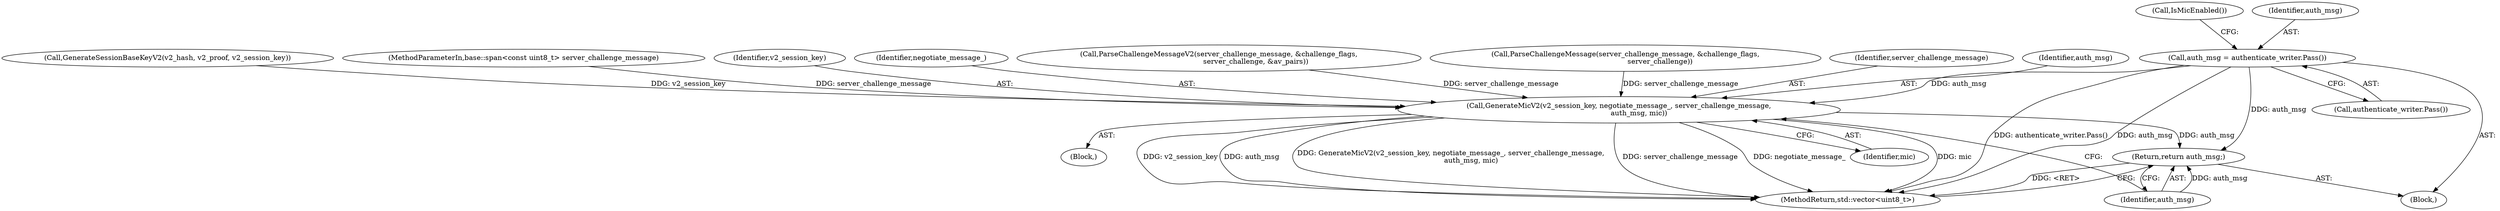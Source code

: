 digraph "0_Chrome_9cfe470d793da6e09b966d435c8fa2ba1625d5fe_3@API" {
"1000349" [label="(Call,auth_msg = authenticate_writer.Pass())"];
"1000361" [label="(Call,GenerateMicV2(v2_session_key, negotiate_message_, server_challenge_message,\n                  auth_msg, mic))"];
"1000367" [label="(Return,return auth_msg;)"];
"1000364" [label="(Identifier,server_challenge_message)"];
"1000365" [label="(Identifier,auth_msg)"];
"1000368" [label="(Identifier,auth_msg)"];
"1000192" [label="(Call,GenerateSessionBaseKeyV2(v2_hash, v2_proof, v2_session_key))"];
"1000109" [label="(MethodParameterIn,base::span<const uint8_t> server_challenge_message)"];
"1000361" [label="(Call,GenerateMicV2(v2_session_key, negotiate_message_, server_challenge_message,\n                  auth_msg, mic))"];
"1000110" [label="(Block,)"];
"1000349" [label="(Call,auth_msg = authenticate_writer.Pass())"];
"1000353" [label="(Call,IsMicEnabled())"];
"1000366" [label="(Identifier,mic)"];
"1000362" [label="(Identifier,v2_session_key)"];
"1000363" [label="(Identifier,negotiate_message_)"];
"1000143" [label="(Call,ParseChallengeMessageV2(server_challenge_message, &challenge_flags,\n                                 server_challenge, &av_pairs))"];
"1000351" [label="(Call,authenticate_writer.Pass())"];
"1000367" [label="(Return,return auth_msg;)"];
"1000354" [label="(Block,)"];
"1000350" [label="(Identifier,auth_msg)"];
"1000369" [label="(MethodReturn,std::vector<uint8_t>)"];
"1000200" [label="(Call,ParseChallengeMessage(server_challenge_message, &challenge_flags,\n                               server_challenge))"];
"1000349" -> "1000110"  [label="AST: "];
"1000349" -> "1000351"  [label="CFG: "];
"1000350" -> "1000349"  [label="AST: "];
"1000351" -> "1000349"  [label="AST: "];
"1000353" -> "1000349"  [label="CFG: "];
"1000349" -> "1000369"  [label="DDG: authenticate_writer.Pass()"];
"1000349" -> "1000369"  [label="DDG: auth_msg"];
"1000349" -> "1000361"  [label="DDG: auth_msg"];
"1000349" -> "1000367"  [label="DDG: auth_msg"];
"1000361" -> "1000354"  [label="AST: "];
"1000361" -> "1000366"  [label="CFG: "];
"1000362" -> "1000361"  [label="AST: "];
"1000363" -> "1000361"  [label="AST: "];
"1000364" -> "1000361"  [label="AST: "];
"1000365" -> "1000361"  [label="AST: "];
"1000366" -> "1000361"  [label="AST: "];
"1000368" -> "1000361"  [label="CFG: "];
"1000361" -> "1000369"  [label="DDG: auth_msg"];
"1000361" -> "1000369"  [label="DDG: GenerateMicV2(v2_session_key, negotiate_message_, server_challenge_message,\n                  auth_msg, mic)"];
"1000361" -> "1000369"  [label="DDG: server_challenge_message"];
"1000361" -> "1000369"  [label="DDG: mic"];
"1000361" -> "1000369"  [label="DDG: v2_session_key"];
"1000361" -> "1000369"  [label="DDG: negotiate_message_"];
"1000192" -> "1000361"  [label="DDG: v2_session_key"];
"1000200" -> "1000361"  [label="DDG: server_challenge_message"];
"1000143" -> "1000361"  [label="DDG: server_challenge_message"];
"1000109" -> "1000361"  [label="DDG: server_challenge_message"];
"1000361" -> "1000367"  [label="DDG: auth_msg"];
"1000367" -> "1000110"  [label="AST: "];
"1000367" -> "1000368"  [label="CFG: "];
"1000368" -> "1000367"  [label="AST: "];
"1000369" -> "1000367"  [label="CFG: "];
"1000367" -> "1000369"  [label="DDG: <RET>"];
"1000368" -> "1000367"  [label="DDG: auth_msg"];
}
